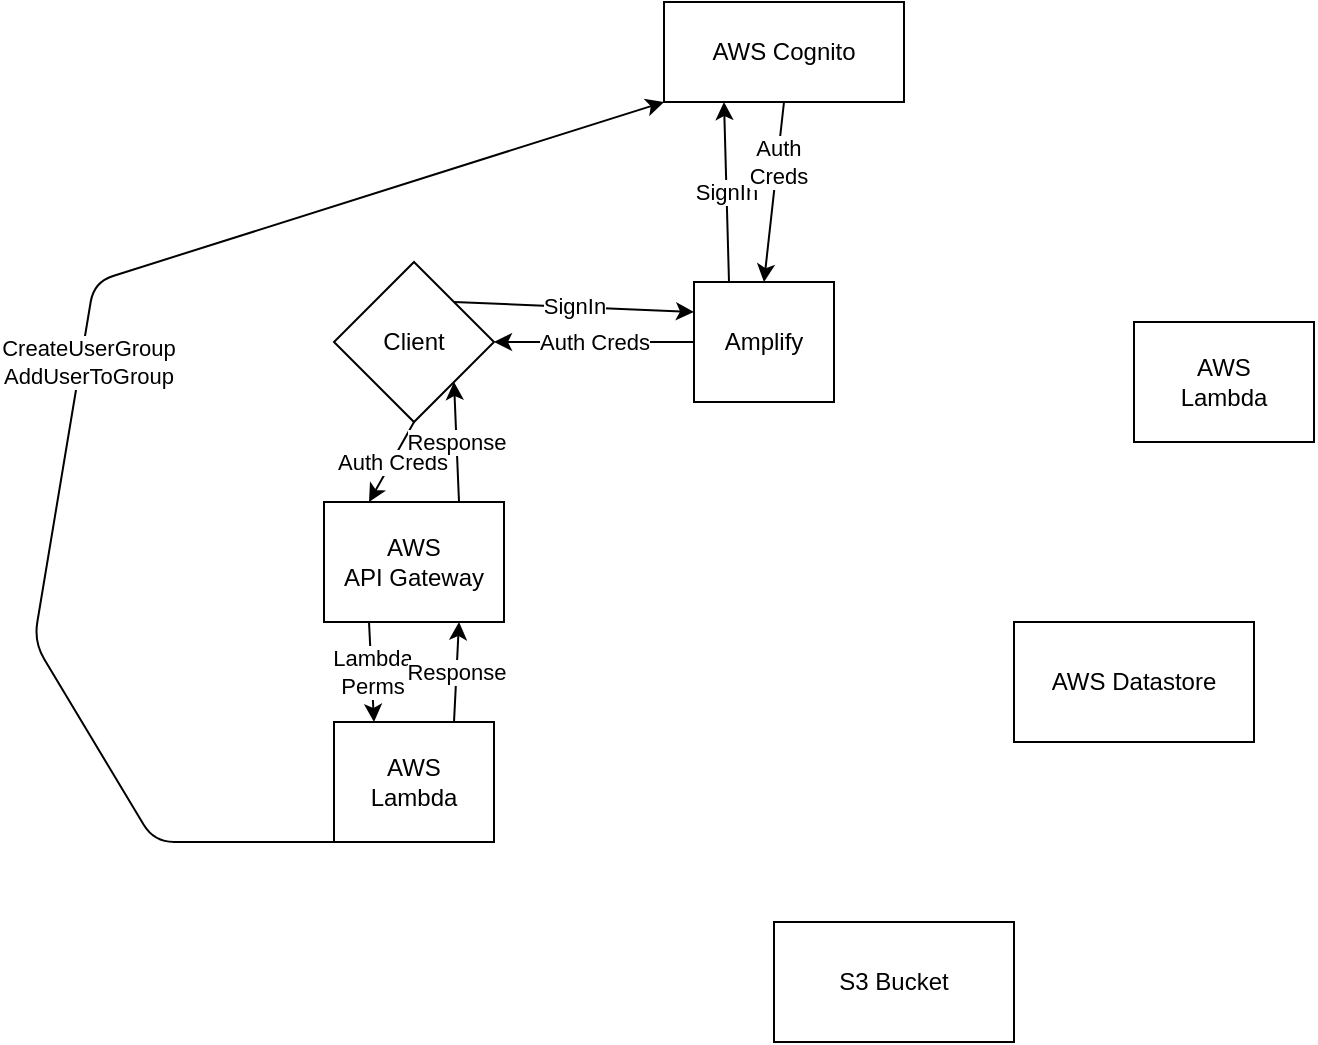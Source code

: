<mxfile>
    <diagram id="wEYyJQY91Qs6hVaRmN7-" name="Page-1">
        <mxGraphModel dx="1130" dy="366" grid="1" gridSize="10" guides="1" tooltips="1" connect="1" arrows="1" fold="1" page="1" pageScale="1" pageWidth="850" pageHeight="1100" math="0" shadow="0">
            <root>
                <mxCell id="0"/>
                <mxCell id="1" parent="0"/>
                <mxCell id="9" value="SignIn" style="edgeStyle=none;html=1;exitX=1;exitY=0;exitDx=0;exitDy=0;entryX=0;entryY=0.25;entryDx=0;entryDy=0;" parent="1" source="2" target="3" edge="1">
                    <mxGeometry relative="1" as="geometry"/>
                </mxCell>
                <mxCell id="14" value="Auth Creds" style="edgeStyle=none;html=1;exitX=0.5;exitY=1;exitDx=0;exitDy=0;entryX=0.25;entryY=0;entryDx=0;entryDy=0;" parent="1" source="2" target="6" edge="1">
                    <mxGeometry relative="1" as="geometry"/>
                </mxCell>
                <mxCell id="2" value="Client" style="rhombus;whiteSpace=wrap;html=1;" parent="1" vertex="1">
                    <mxGeometry x="200" y="200" width="80" height="80" as="geometry"/>
                </mxCell>
                <mxCell id="10" value="SignIn" style="edgeStyle=none;html=1;exitX=0.25;exitY=0;exitDx=0;exitDy=0;entryX=0.25;entryY=1;entryDx=0;entryDy=0;" parent="1" source="3" target="4" edge="1">
                    <mxGeometry relative="1" as="geometry"/>
                </mxCell>
                <mxCell id="11" value="Auth Creds" style="edgeStyle=none;html=1;exitX=0;exitY=0.5;exitDx=0;exitDy=0;entryX=1;entryY=0.5;entryDx=0;entryDy=0;" parent="1" source="3" target="2" edge="1">
                    <mxGeometry relative="1" as="geometry"/>
                </mxCell>
                <mxCell id="3" value="Amplify" style="whiteSpace=wrap;html=1;" parent="1" vertex="1">
                    <mxGeometry x="380" y="210" width="70" height="60" as="geometry"/>
                </mxCell>
                <mxCell id="12" style="edgeStyle=none;html=1;exitX=0.5;exitY=1;exitDx=0;exitDy=0;entryX=0.5;entryY=0;entryDx=0;entryDy=0;" parent="1" source="4" target="3" edge="1">
                    <mxGeometry relative="1" as="geometry"/>
                </mxCell>
                <mxCell id="13" value="Auth&lt;br&gt;Creds" style="edgeLabel;html=1;align=center;verticalAlign=middle;resizable=0;points=[];" parent="12" vertex="1" connectable="0">
                    <mxGeometry x="-0.345" relative="1" as="geometry">
                        <mxPoint as="offset"/>
                    </mxGeometry>
                </mxCell>
                <mxCell id="4" value="AWS Cognito" style="whiteSpace=wrap;html=1;" parent="1" vertex="1">
                    <mxGeometry x="365" y="70" width="120" height="50" as="geometry"/>
                </mxCell>
                <mxCell id="5" value="AWS Datastore" style="whiteSpace=wrap;html=1;" parent="1" vertex="1">
                    <mxGeometry x="540" y="380" width="120" height="60" as="geometry"/>
                </mxCell>
                <mxCell id="15" value="Lambda&lt;br&gt;Perms" style="edgeStyle=none;html=1;exitX=0.25;exitY=1;exitDx=0;exitDy=0;entryX=0.25;entryY=0;entryDx=0;entryDy=0;" parent="1" source="6" target="7" edge="1">
                    <mxGeometry relative="1" as="geometry"/>
                </mxCell>
                <mxCell id="18" value="Response" style="edgeStyle=none;html=1;exitX=0.75;exitY=0;exitDx=0;exitDy=0;entryX=1;entryY=1;entryDx=0;entryDy=0;" parent="1" source="6" target="2" edge="1">
                    <mxGeometry relative="1" as="geometry"/>
                </mxCell>
                <mxCell id="6" value="AWS&lt;br&gt;API Gateway" style="whiteSpace=wrap;html=1;" parent="1" vertex="1">
                    <mxGeometry x="195" y="320" width="90" height="60" as="geometry"/>
                </mxCell>
                <mxCell id="16" style="edgeStyle=none;html=1;exitX=0.25;exitY=1;exitDx=0;exitDy=0;entryX=0;entryY=1;entryDx=0;entryDy=0;" parent="1" source="7" target="4" edge="1">
                    <mxGeometry relative="1" as="geometry">
                        <Array as="points">
                            <mxPoint x="110" y="490"/>
                            <mxPoint x="50" y="390"/>
                            <mxPoint x="80" y="210"/>
                        </Array>
                    </mxGeometry>
                </mxCell>
                <mxCell id="19" value="CreateUserGroup&lt;br&gt;AddUserToGroup" style="edgeLabel;html=1;align=center;verticalAlign=middle;resizable=0;points=[];" parent="16" vertex="1" connectable="0">
                    <mxGeometry x="0.043" y="-3" relative="1" as="geometry">
                        <mxPoint as="offset"/>
                    </mxGeometry>
                </mxCell>
                <mxCell id="17" value="Response" style="edgeStyle=none;html=1;exitX=0.75;exitY=0;exitDx=0;exitDy=0;entryX=0.75;entryY=1;entryDx=0;entryDy=0;" parent="1" source="7" target="6" edge="1">
                    <mxGeometry relative="1" as="geometry"/>
                </mxCell>
                <mxCell id="7" value="AWS &lt;br&gt;Lambda" style="whiteSpace=wrap;html=1;" parent="1" vertex="1">
                    <mxGeometry x="200" y="430" width="80" height="60" as="geometry"/>
                </mxCell>
                <mxCell id="8" value="AWS&lt;br&gt;Lambda" style="whiteSpace=wrap;html=1;" parent="1" vertex="1">
                    <mxGeometry x="600" y="230" width="90" height="60" as="geometry"/>
                </mxCell>
                <mxCell id="20" value="S3 Bucket" style="whiteSpace=wrap;html=1;" vertex="1" parent="1">
                    <mxGeometry x="420" y="530" width="120" height="60" as="geometry"/>
                </mxCell>
            </root>
        </mxGraphModel>
    </diagram>
</mxfile>